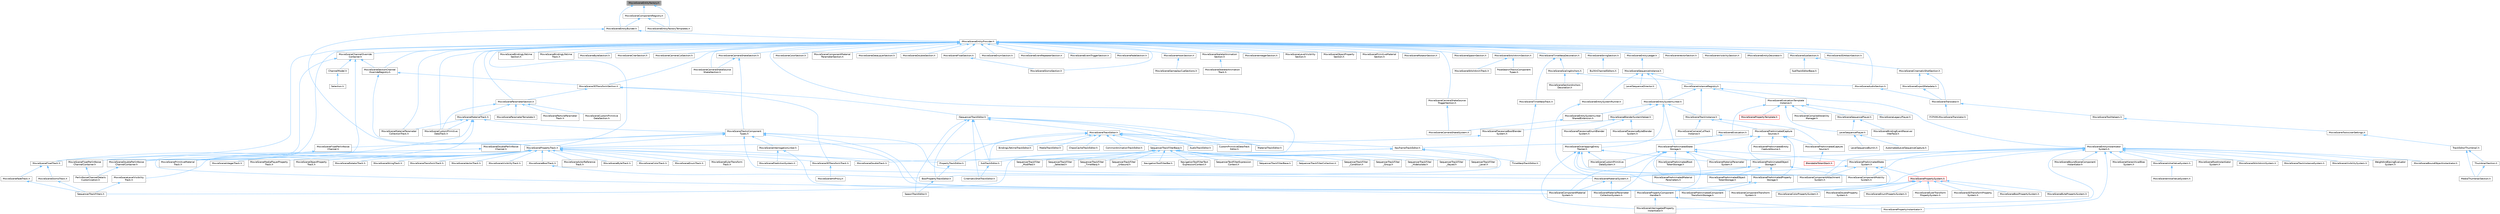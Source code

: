 digraph "MovieSceneEntityFactory.h"
{
 // INTERACTIVE_SVG=YES
 // LATEX_PDF_SIZE
  bgcolor="transparent";
  edge [fontname=Helvetica,fontsize=10,labelfontname=Helvetica,labelfontsize=10];
  node [fontname=Helvetica,fontsize=10,shape=box,height=0.2,width=0.4];
  Node1 [id="Node000001",label="MovieSceneEntityFactory.h",height=0.2,width=0.4,color="gray40", fillcolor="grey60", style="filled", fontcolor="black",tooltip=" "];
  Node1 -> Node2 [id="edge1_Node000001_Node000002",dir="back",color="steelblue1",style="solid",tooltip=" "];
  Node2 [id="Node000002",label="MovieSceneComponentRegistry.h",height=0.2,width=0.4,color="grey40", fillcolor="white", style="filled",URL="$d4/d55/MovieSceneComponentRegistry_8h.html",tooltip=" "];
  Node2 -> Node3 [id="edge2_Node000002_Node000003",dir="back",color="steelblue1",style="solid",tooltip=" "];
  Node3 [id="Node000003",label="MovieSceneEntityBuilder.h",height=0.2,width=0.4,color="grey40", fillcolor="white", style="filled",URL="$d4/df8/MovieSceneEntityBuilder_8h.html",tooltip=" "];
  Node3 -> Node4 [id="edge3_Node000003_Node000004",dir="back",color="steelblue1",style="solid",tooltip=" "];
  Node4 [id="Node000004",label="IMovieSceneEntityProvider.h",height=0.2,width=0.4,color="grey40", fillcolor="white", style="filled",URL="$dc/de1/IMovieSceneEntityProvider_8h.html",tooltip=" "];
  Node4 -> Node5 [id="edge4_Node000004_Node000005",dir="back",color="steelblue1",style="solid",tooltip=" "];
  Node5 [id="Node000005",label="IMovieSceneEntityDecorator.h",height=0.2,width=0.4,color="grey40", fillcolor="white", style="filled",URL="$da/d36/IMovieSceneEntityDecorator_8h.html",tooltip=" "];
  Node4 -> Node6 [id="edge5_Node000004_Node000006",dir="back",color="steelblue1",style="solid",tooltip=" "];
  Node6 [id="Node000006",label="MovieScene3DAttachSection.h",height=0.2,width=0.4,color="grey40", fillcolor="white", style="filled",URL="$d4/db3/MovieScene3DAttachSection_8h.html",tooltip=" "];
  Node4 -> Node7 [id="edge6_Node000004_Node000007",dir="back",color="steelblue1",style="solid",tooltip=" "];
  Node7 [id="Node000007",label="MovieScene3DTransformSection.h",height=0.2,width=0.4,color="grey40", fillcolor="white", style="filled",URL="$de/dab/MovieScene3DTransformSection_8h.html",tooltip=" "];
  Node7 -> Node8 [id="edge7_Node000007_Node000008",dir="back",color="steelblue1",style="solid",tooltip=" "];
  Node8 [id="Node000008",label="ISequencerTrackEditor.h",height=0.2,width=0.4,color="grey40", fillcolor="white", style="filled",URL="$df/dca/ISequencerTrackEditor_8h.html",tooltip=" "];
  Node8 -> Node9 [id="edge8_Node000008_Node000009",dir="back",color="steelblue1",style="solid",tooltip=" "];
  Node9 [id="Node000009",label="AudioTrackEditor.h",height=0.2,width=0.4,color="grey40", fillcolor="white", style="filled",URL="$dd/d96/AudioTrackEditor_8h.html",tooltip=" "];
  Node8 -> Node10 [id="edge9_Node000008_Node000010",dir="back",color="steelblue1",style="solid",tooltip=" "];
  Node10 [id="Node000010",label="BoolPropertyTrackEditor.h",height=0.2,width=0.4,color="grey40", fillcolor="white", style="filled",URL="$db/d07/BoolPropertyTrackEditor_8h.html",tooltip=" "];
  Node10 -> Node11 [id="edge10_Node000010_Node000011",dir="back",color="steelblue1",style="solid",tooltip=" "];
  Node11 [id="Node000011",label="SpawnTrackEditor.h",height=0.2,width=0.4,color="grey40", fillcolor="white", style="filled",URL="$d5/dac/SpawnTrackEditor_8h.html",tooltip=" "];
  Node8 -> Node12 [id="edge11_Node000008_Node000012",dir="back",color="steelblue1",style="solid",tooltip=" "];
  Node12 [id="Node000012",label="CinematicShotTrackEditor.h",height=0.2,width=0.4,color="grey40", fillcolor="white", style="filled",URL="$d3/d0c/CinematicShotTrackEditor_8h.html",tooltip=" "];
  Node8 -> Node13 [id="edge12_Node000008_Node000013",dir="back",color="steelblue1",style="solid",tooltip=" "];
  Node13 [id="Node000013",label="CustomPrimitiveDataTrack\lEditor.h",height=0.2,width=0.4,color="grey40", fillcolor="white", style="filled",URL="$dc/d8f/CustomPrimitiveDataTrackEditor_8h.html",tooltip=" "];
  Node8 -> Node14 [id="edge13_Node000008_Node000014",dir="back",color="steelblue1",style="solid",tooltip=" "];
  Node14 [id="Node000014",label="MaterialTrackEditor.h",height=0.2,width=0.4,color="grey40", fillcolor="white", style="filled",URL="$d1/d9f/MaterialTrackEditor_8h.html",tooltip=" "];
  Node8 -> Node15 [id="edge14_Node000008_Node000015",dir="back",color="steelblue1",style="solid",tooltip=" "];
  Node15 [id="Node000015",label="MovieSceneTrackEditor.h",height=0.2,width=0.4,color="grey40", fillcolor="white", style="filled",URL="$db/d6c/MovieSceneTrackEditor_8h.html",tooltip=" "];
  Node15 -> Node9 [id="edge15_Node000015_Node000009",dir="back",color="steelblue1",style="solid",tooltip=" "];
  Node15 -> Node16 [id="edge16_Node000015_Node000016",dir="back",color="steelblue1",style="solid",tooltip=" "];
  Node16 [id="Node000016",label="BindingLifetimeTrackEditor.h",height=0.2,width=0.4,color="grey40", fillcolor="white", style="filled",URL="$db/d3c/BindingLifetimeTrackEditor_8h.html",tooltip=" "];
  Node15 -> Node17 [id="edge17_Node000015_Node000017",dir="back",color="steelblue1",style="solid",tooltip=" "];
  Node17 [id="Node000017",label="ChaosCacheTrackEditor.h",height=0.2,width=0.4,color="grey40", fillcolor="white", style="filled",URL="$db/d36/ChaosCacheTrackEditor_8h.html",tooltip=" "];
  Node15 -> Node18 [id="edge18_Node000015_Node000018",dir="back",color="steelblue1",style="solid",tooltip=" "];
  Node18 [id="Node000018",label="CommonAnimationTrackEditor.h",height=0.2,width=0.4,color="grey40", fillcolor="white", style="filled",URL="$d9/d6e/CommonAnimationTrackEditor_8h.html",tooltip=" "];
  Node15 -> Node13 [id="edge19_Node000015_Node000013",dir="back",color="steelblue1",style="solid",tooltip=" "];
  Node15 -> Node19 [id="edge20_Node000015_Node000019",dir="back",color="steelblue1",style="solid",tooltip=" "];
  Node19 [id="Node000019",label="KeyframeTrackEditor.h",height=0.2,width=0.4,color="grey40", fillcolor="white", style="filled",URL="$dd/d47/KeyframeTrackEditor_8h.html",tooltip=" "];
  Node19 -> Node10 [id="edge21_Node000019_Node000010",dir="back",color="steelblue1",style="solid",tooltip=" "];
  Node19 -> Node20 [id="edge22_Node000019_Node000020",dir="back",color="steelblue1",style="solid",tooltip=" "];
  Node20 [id="Node000020",label="PropertyTrackEditor.h",height=0.2,width=0.4,color="grey40", fillcolor="white", style="filled",URL="$da/d9a/PropertyTrackEditor_8h.html",tooltip=" "];
  Node20 -> Node10 [id="edge23_Node000020_Node000010",dir="back",color="steelblue1",style="solid",tooltip=" "];
  Node19 -> Node21 [id="edge24_Node000019_Node000021",dir="back",color="steelblue1",style="solid",tooltip=" "];
  Node21 [id="Node000021",label="SubTrackEditor.h",height=0.2,width=0.4,color="grey40", fillcolor="white", style="filled",URL="$d8/d5b/SubTrackEditor_8h.html",tooltip=" "];
  Node21 -> Node12 [id="edge25_Node000021_Node000012",dir="back",color="steelblue1",style="solid",tooltip=" "];
  Node19 -> Node22 [id="edge26_Node000019_Node000022",dir="back",color="steelblue1",style="solid",tooltip=" "];
  Node22 [id="Node000022",label="TimeWarpTrackEditor.h",height=0.2,width=0.4,color="grey40", fillcolor="white", style="filled",URL="$dc/d2e/TimeWarpTrackEditor_8h.html",tooltip=" "];
  Node15 -> Node14 [id="edge27_Node000015_Node000014",dir="back",color="steelblue1",style="solid",tooltip=" "];
  Node15 -> Node23 [id="edge28_Node000015_Node000023",dir="back",color="steelblue1",style="solid",tooltip=" "];
  Node23 [id="Node000023",label="MediaTrackEditor.h",height=0.2,width=0.4,color="grey40", fillcolor="white", style="filled",URL="$d0/d41/MediaTrackEditor_8h.html",tooltip=" "];
  Node15 -> Node20 [id="edge29_Node000015_Node000020",dir="back",color="steelblue1",style="solid",tooltip=" "];
  Node15 -> Node24 [id="edge30_Node000015_Node000024",dir="back",color="steelblue1",style="solid",tooltip=" "];
  Node24 [id="Node000024",label="SequencerTrackFilterBase.h",height=0.2,width=0.4,color="grey40", fillcolor="white", style="filled",URL="$d8/def/Filters_2SequencerTrackFilterBase_8h.html",tooltip=" "];
  Node24 -> Node25 [id="edge31_Node000024_Node000025",dir="back",color="steelblue1",style="solid",tooltip=" "];
  Node25 [id="Node000025",label="NavigationToolFilterBar.h",height=0.2,width=0.4,color="grey40", fillcolor="white", style="filled",URL="$df/d14/NavigationToolFilterBar_8h.html",tooltip=" "];
  Node24 -> Node26 [id="edge32_Node000024_Node000026",dir="back",color="steelblue1",style="solid",tooltip=" "];
  Node26 [id="Node000026",label="NavigationToolFilterText\lExpressionContext.h",height=0.2,width=0.4,color="grey40", fillcolor="white", style="filled",URL="$d8/dd2/NavigationToolFilterTextExpressionContext_8h.html",tooltip=" "];
  Node24 -> Node27 [id="edge33_Node000024_Node000027",dir="back",color="steelblue1",style="solid",tooltip=" "];
  Node27 [id="Node000027",label="SequencerTextFilterExpression\lContext.h",height=0.2,width=0.4,color="grey40", fillcolor="white", style="filled",URL="$d0/d9f/SequencerTextFilterExpressionContext_8h.html",tooltip=" "];
  Node24 -> Node28 [id="edge34_Node000024_Node000028",dir="back",color="steelblue1",style="solid",tooltip=" "];
  Node28 [id="Node000028",label="SequencerTrackFilterBase.h",height=0.2,width=0.4,color="grey40", fillcolor="white", style="filled",URL="$d8/d4d/SequencerTrackFilterBase_8h.html",tooltip=" "];
  Node24 -> Node29 [id="edge35_Node000024_Node000029",dir="back",color="steelblue1",style="solid",tooltip=" "];
  Node29 [id="Node000029",label="SequencerTrackFilterCollection.h",height=0.2,width=0.4,color="grey40", fillcolor="white", style="filled",URL="$d8/de2/SequencerTrackFilterCollection_8h.html",tooltip=" "];
  Node24 -> Node30 [id="edge36_Node000024_Node000030",dir="back",color="steelblue1",style="solid",tooltip=" "];
  Node30 [id="Node000030",label="SequencerTrackFilter\l_Condition.h",height=0.2,width=0.4,color="grey40", fillcolor="white", style="filled",URL="$df/d17/SequencerTrackFilter__Condition_8h.html",tooltip=" "];
  Node24 -> Node31 [id="edge37_Node000024_Node000031",dir="back",color="steelblue1",style="solid",tooltip=" "];
  Node31 [id="Node000031",label="SequencerTrackFilter\l_Group.h",height=0.2,width=0.4,color="grey40", fillcolor="white", style="filled",URL="$da/dea/SequencerTrackFilter__Group_8h.html",tooltip=" "];
  Node24 -> Node32 [id="edge38_Node000024_Node000032",dir="back",color="steelblue1",style="solid",tooltip=" "];
  Node32 [id="Node000032",label="SequencerTrackFilter\l_HideIsolate.h",height=0.2,width=0.4,color="grey40", fillcolor="white", style="filled",URL="$d3/d55/SequencerTrackFilter__HideIsolate_8h.html",tooltip=" "];
  Node24 -> Node33 [id="edge39_Node000024_Node000033",dir="back",color="steelblue1",style="solid",tooltip=" "];
  Node33 [id="Node000033",label="SequencerTrackFilter\l_Keyed.h",height=0.2,width=0.4,color="grey40", fillcolor="white", style="filled",URL="$d4/d2d/SequencerTrackFilter__Keyed_8h.html",tooltip=" "];
  Node24 -> Node34 [id="edge40_Node000024_Node000034",dir="back",color="steelblue1",style="solid",tooltip=" "];
  Node34 [id="Node000034",label="SequencerTrackFilter\l_Level.h",height=0.2,width=0.4,color="grey40", fillcolor="white", style="filled",URL="$d2/d6c/SequencerTrackFilter__Level_8h.html",tooltip=" "];
  Node24 -> Node35 [id="edge41_Node000024_Node000035",dir="back",color="steelblue1",style="solid",tooltip=" "];
  Node35 [id="Node000035",label="SequencerTrackFilter\l_Modified.h",height=0.2,width=0.4,color="grey40", fillcolor="white", style="filled",URL="$d0/dd9/SequencerTrackFilter__Modified_8h.html",tooltip=" "];
  Node24 -> Node36 [id="edge42_Node000024_Node000036",dir="back",color="steelblue1",style="solid",tooltip=" "];
  Node36 [id="Node000036",label="SequencerTrackFilter\l_Selected.h",height=0.2,width=0.4,color="grey40", fillcolor="white", style="filled",URL="$dc/d54/SequencerTrackFilter__Selected_8h.html",tooltip=" "];
  Node24 -> Node37 [id="edge43_Node000024_Node000037",dir="back",color="steelblue1",style="solid",tooltip=" "];
  Node37 [id="Node000037",label="SequencerTrackFilter\l_TimeWarp.h",height=0.2,width=0.4,color="grey40", fillcolor="white", style="filled",URL="$d6/dd0/SequencerTrackFilter__TimeWarp_8h.html",tooltip=" "];
  Node24 -> Node38 [id="edge44_Node000024_Node000038",dir="back",color="steelblue1",style="solid",tooltip=" "];
  Node38 [id="Node000038",label="SequencerTrackFilter\l_Unbound.h",height=0.2,width=0.4,color="grey40", fillcolor="white", style="filled",URL="$d0/dd1/SequencerTrackFilter__Unbound_8h.html",tooltip=" "];
  Node24 -> Node39 [id="edge45_Node000024_Node000039",dir="back",color="steelblue1",style="solid",tooltip=" "];
  Node39 [id="Node000039",label="SequencerTrackFilters.h",height=0.2,width=0.4,color="grey40", fillcolor="white", style="filled",URL="$df/d72/SequencerTrackFilters_8h.html",tooltip=" "];
  Node15 -> Node21 [id="edge46_Node000015_Node000021",dir="back",color="steelblue1",style="solid",tooltip=" "];
  Node8 -> Node11 [id="edge47_Node000008_Node000011",dir="back",color="steelblue1",style="solid",tooltip=" "];
  Node8 -> Node21 [id="edge48_Node000008_Node000021",dir="back",color="steelblue1",style="solid",tooltip=" "];
  Node7 -> Node40 [id="edge49_Node000007_Node000040",dir="back",color="steelblue1",style="solid",tooltip=" "];
  Node40 [id="Node000040",label="MovieScene3DTransformTrack.h",height=0.2,width=0.4,color="grey40", fillcolor="white", style="filled",URL="$d9/d06/MovieScene3DTransformTrack_8h.html",tooltip=" "];
  Node40 -> Node41 [id="edge50_Node000040_Node000041",dir="back",color="steelblue1",style="solid",tooltip=" "];
  Node41 [id="Node000041",label="MovieSceneHitProxy.h",height=0.2,width=0.4,color="grey40", fillcolor="white", style="filled",URL="$d0/d01/MovieSceneHitProxy_8h.html",tooltip=" "];
  Node7 -> Node42 [id="edge51_Node000007_Node000042",dir="back",color="steelblue1",style="solid",tooltip=" "];
  Node42 [id="Node000042",label="MovieSceneParameterSection.h",height=0.2,width=0.4,color="grey40", fillcolor="white", style="filled",URL="$de/d65/MovieSceneParameterSection_8h.html",tooltip=" "];
  Node42 -> Node43 [id="edge52_Node000042_Node000043",dir="back",color="steelblue1",style="solid",tooltip=" "];
  Node43 [id="Node000043",label="MovieSceneCustomPrimitive\lDataSection.h",height=0.2,width=0.4,color="grey40", fillcolor="white", style="filled",URL="$d2/d78/MovieSceneCustomPrimitiveDataSection_8h.html",tooltip=" "];
  Node42 -> Node44 [id="edge53_Node000042_Node000044",dir="back",color="steelblue1",style="solid",tooltip=" "];
  Node44 [id="Node000044",label="MovieSceneCustomPrimitive\lDataTrack.h",height=0.2,width=0.4,color="grey40", fillcolor="white", style="filled",URL="$db/d39/MovieSceneCustomPrimitiveDataTrack_8h.html",tooltip=" "];
  Node42 -> Node45 [id="edge54_Node000042_Node000045",dir="back",color="steelblue1",style="solid",tooltip=" "];
  Node45 [id="Node000045",label="MovieSceneMaterialTrack.h",height=0.2,width=0.4,color="grey40", fillcolor="white", style="filled",URL="$d8/d92/MovieSceneMaterialTrack_8h.html",tooltip=" "];
  Node45 -> Node46 [id="edge55_Node000045_Node000046",dir="back",color="steelblue1",style="solid",tooltip=" "];
  Node46 [id="Node000046",label="MovieSceneComponentMaterial\lSystem.h",height=0.2,width=0.4,color="grey40", fillcolor="white", style="filled",URL="$d7/d7c/MovieSceneComponentMaterialSystem_8h.html",tooltip=" "];
  Node45 -> Node44 [id="edge56_Node000045_Node000044",dir="back",color="steelblue1",style="solid",tooltip=" "];
  Node45 -> Node47 [id="edge57_Node000045_Node000047",dir="back",color="steelblue1",style="solid",tooltip=" "];
  Node47 [id="Node000047",label="MovieSceneMaterialParameter\lCollectionTrack.h",height=0.2,width=0.4,color="grey40", fillcolor="white", style="filled",URL="$d7/dc8/MovieSceneMaterialParameterCollectionTrack_8h.html",tooltip=" "];
  Node45 -> Node48 [id="edge58_Node000045_Node000048",dir="back",color="steelblue1",style="solid",tooltip=" "];
  Node48 [id="Node000048",label="MovieScenePrimitiveMaterial\lTrack.h",height=0.2,width=0.4,color="grey40", fillcolor="white", style="filled",URL="$dc/dc4/MovieScenePrimitiveMaterialTrack_8h.html",tooltip=" "];
  Node45 -> Node49 [id="edge59_Node000045_Node000049",dir="back",color="steelblue1",style="solid",tooltip=" "];
  Node49 [id="Node000049",label="MovieSceneTracksComponent\lTypes.h",height=0.2,width=0.4,color="grey40", fillcolor="white", style="filled",URL="$d5/d6a/MovieSceneTracksComponentTypes_8h.html",tooltip=" "];
  Node49 -> Node50 [id="edge60_Node000049_Node000050",dir="back",color="steelblue1",style="solid",tooltip=" "];
  Node50 [id="Node000050",label="MovieSceneComponentAttachment\lSystem.h",height=0.2,width=0.4,color="grey40", fillcolor="white", style="filled",URL="$d9/db3/MovieSceneComponentAttachmentSystem_8h.html",tooltip=" "];
  Node49 -> Node51 [id="edge61_Node000049_Node000051",dir="back",color="steelblue1",style="solid",tooltip=" "];
  Node51 [id="Node000051",label="MovieSceneComponentTransform\lSystem.h",height=0.2,width=0.4,color="grey40", fillcolor="white", style="filled",URL="$d1/d3e/MovieSceneComponentTransformSystem_8h.html",tooltip=" "];
  Node49 -> Node52 [id="edge62_Node000049_Node000052",dir="back",color="steelblue1",style="solid",tooltip=" "];
  Node52 [id="Node000052",label="MovieSceneDoublePerlinNoise\lChannel.h",height=0.2,width=0.4,color="grey40", fillcolor="white", style="filled",URL="$d9/d50/MovieSceneDoublePerlinNoiseChannel_8h.html",tooltip=" "];
  Node52 -> Node53 [id="edge63_Node000052_Node000053",dir="back",color="steelblue1",style="solid",tooltip=" "];
  Node53 [id="Node000053",label="MovieSceneDoublePerlinNoise\lChannelContainer.h",height=0.2,width=0.4,color="grey40", fillcolor="white", style="filled",URL="$de/dae/MovieSceneDoublePerlinNoiseChannelContainer_8h.html",tooltip=" "];
  Node53 -> Node54 [id="edge64_Node000053_Node000054",dir="back",color="steelblue1",style="solid",tooltip=" "];
  Node54 [id="Node000054",label="PerlinNoiseChannelDetails\lCustomization.h",height=0.2,width=0.4,color="grey40", fillcolor="white", style="filled",URL="$d6/df3/PerlinNoiseChannelDetailsCustomization_8h.html",tooltip=" "];
  Node49 -> Node55 [id="edge65_Node000049_Node000055",dir="back",color="steelblue1",style="solid",tooltip=" "];
  Node55 [id="Node000055",label="MovieSceneFloatPerlinNoise\lChannel.h",height=0.2,width=0.4,color="grey40", fillcolor="white", style="filled",URL="$d2/d9d/MovieSceneFloatPerlinNoiseChannel_8h.html",tooltip=" "];
  Node55 -> Node56 [id="edge66_Node000055_Node000056",dir="back",color="steelblue1",style="solid",tooltip=" "];
  Node56 [id="Node000056",label="MovieSceneFloatPerlinNoise\lChannelContainer.h",height=0.2,width=0.4,color="grey40", fillcolor="white", style="filled",URL="$d6/dcb/MovieSceneFloatPerlinNoiseChannelContainer_8h.html",tooltip=" "];
  Node56 -> Node54 [id="edge67_Node000056_Node000054",dir="back",color="steelblue1",style="solid",tooltip=" "];
  Node49 -> Node57 [id="edge68_Node000049_Node000057",dir="back",color="steelblue1",style="solid",tooltip=" "];
  Node57 [id="Node000057",label="MovieSceneInterrogationLinker.h",height=0.2,width=0.4,color="grey40", fillcolor="white", style="filled",URL="$d9/d6a/MovieSceneInterrogationLinker_8h.html",tooltip=" "];
  Node57 -> Node58 [id="edge69_Node000057_Node000058",dir="back",color="steelblue1",style="solid",tooltip=" "];
  Node58 [id="Node000058",label="MovieScenePredictionSystem.h",height=0.2,width=0.4,color="grey40", fillcolor="white", style="filled",URL="$dc/d7f/MovieScenePredictionSystem_8h.html",tooltip=" "];
  Node57 -> Node59 [id="edge70_Node000057_Node000059",dir="back",color="steelblue1",style="solid",tooltip=" "];
  Node59 [id="Node000059",label="MovieScenePropertyComponent\lHandler.h",height=0.2,width=0.4,color="grey40", fillcolor="white", style="filled",URL="$d1/d1c/MovieScenePropertyComponentHandler_8h.html",tooltip=" "];
  Node59 -> Node60 [id="edge71_Node000059_Node000060",dir="back",color="steelblue1",style="solid",tooltip=" "];
  Node60 [id="Node000060",label="MovieSceneInterrogatedProperty\lInstantiator.h",height=0.2,width=0.4,color="grey40", fillcolor="white", style="filled",URL="$df/d43/MovieSceneInterrogatedPropertyInstantiator_8h.html",tooltip=" "];
  Node59 -> Node61 [id="edge72_Node000059_Node000061",dir="back",color="steelblue1",style="solid",tooltip=" "];
  Node61 [id="Node000061",label="MovieScenePropertyInstantiator.h",height=0.2,width=0.4,color="grey40", fillcolor="white", style="filled",URL="$d2/ddc/MovieScenePropertyInstantiator_8h.html",tooltip=" "];
  Node49 -> Node62 [id="edge73_Node000049_Node000062",dir="back",color="steelblue1",style="solid",tooltip=" "];
  Node62 [id="Node000062",label="MovieSceneMaterialSystem.h",height=0.2,width=0.4,color="grey40", fillcolor="white", style="filled",URL="$d2/d2f/MovieSceneMaterialSystem_8h.html",tooltip=" "];
  Node62 -> Node46 [id="edge74_Node000062_Node000046",dir="back",color="steelblue1",style="solid",tooltip=" "];
  Node62 -> Node63 [id="edge75_Node000062_Node000063",dir="back",color="steelblue1",style="solid",tooltip=" "];
  Node63 [id="Node000063",label="MovieSceneMaterialParameter\lCollectionSystem.h",height=0.2,width=0.4,color="grey40", fillcolor="white", style="filled",URL="$d4/d18/MovieSceneMaterialParameterCollectionSystem_8h.html",tooltip=" "];
  Node49 -> Node64 [id="edge76_Node000049_Node000064",dir="back",color="steelblue1",style="solid",tooltip=" "];
  Node64 [id="Node000064",label="MovieScenePreAnimatedComponent\lTransformStorage.h",height=0.2,width=0.4,color="grey40", fillcolor="white", style="filled",URL="$d9/d84/MovieScenePreAnimatedComponentTransformStorage_8h.html",tooltip=" "];
  Node49 -> Node65 [id="edge77_Node000049_Node000065",dir="back",color="steelblue1",style="solid",tooltip=" "];
  Node65 [id="Node000065",label="MovieScenePropertyTrack.h",height=0.2,width=0.4,color="grey40", fillcolor="white", style="filled",URL="$da/d0c/MovieScenePropertyTrack_8h.html",tooltip=" "];
  Node65 -> Node40 [id="edge78_Node000065_Node000040",dir="back",color="steelblue1",style="solid",tooltip=" "];
  Node65 -> Node66 [id="edge79_Node000065_Node000066",dir="back",color="steelblue1",style="solid",tooltip=" "];
  Node66 [id="Node000066",label="MovieSceneActorReference\lTrack.h",height=0.2,width=0.4,color="grey40", fillcolor="white", style="filled",URL="$d9/d9b/MovieSceneActorReferenceTrack_8h.html",tooltip=" "];
  Node65 -> Node67 [id="edge80_Node000065_Node000067",dir="back",color="steelblue1",style="solid",tooltip=" "];
  Node67 [id="Node000067",label="MovieSceneBoolTrack.h",height=0.2,width=0.4,color="grey40", fillcolor="white", style="filled",URL="$d7/ddf/MovieSceneBoolTrack_8h.html",tooltip=" "];
  Node67 -> Node10 [id="edge81_Node000067_Node000010",dir="back",color="steelblue1",style="solid",tooltip=" "];
  Node65 -> Node68 [id="edge82_Node000065_Node000068",dir="back",color="steelblue1",style="solid",tooltip=" "];
  Node68 [id="Node000068",label="MovieSceneByteTrack.h",height=0.2,width=0.4,color="grey40", fillcolor="white", style="filled",URL="$dc/d79/MovieSceneByteTrack_8h.html",tooltip=" "];
  Node65 -> Node69 [id="edge83_Node000065_Node000069",dir="back",color="steelblue1",style="solid",tooltip=" "];
  Node69 [id="Node000069",label="MovieSceneColorTrack.h",height=0.2,width=0.4,color="grey40", fillcolor="white", style="filled",URL="$d8/df9/MovieSceneColorTrack_8h.html",tooltip=" "];
  Node65 -> Node70 [id="edge84_Node000065_Node000070",dir="back",color="steelblue1",style="solid",tooltip=" "];
  Node70 [id="Node000070",label="MovieSceneDoubleTrack.h",height=0.2,width=0.4,color="grey40", fillcolor="white", style="filled",URL="$de/d31/MovieSceneDoubleTrack_8h.html",tooltip=" "];
  Node65 -> Node71 [id="edge85_Node000065_Node000071",dir="back",color="steelblue1",style="solid",tooltip=" "];
  Node71 [id="Node000071",label="MovieSceneEnumTrack.h",height=0.2,width=0.4,color="grey40", fillcolor="white", style="filled",URL="$d6/d95/MovieSceneEnumTrack_8h.html",tooltip=" "];
  Node65 -> Node72 [id="edge86_Node000065_Node000072",dir="back",color="steelblue1",style="solid",tooltip=" "];
  Node72 [id="Node000072",label="MovieSceneEulerTransform\lTrack.h",height=0.2,width=0.4,color="grey40", fillcolor="white", style="filled",URL="$d7/d3a/MovieSceneEulerTransformTrack_8h.html",tooltip=" "];
  Node65 -> Node73 [id="edge87_Node000065_Node000073",dir="back",color="steelblue1",style="solid",tooltip=" "];
  Node73 [id="Node000073",label="MovieSceneFloatTrack.h",height=0.2,width=0.4,color="grey40", fillcolor="white", style="filled",URL="$dc/d88/MovieSceneFloatTrack_8h.html",tooltip=" "];
  Node73 -> Node74 [id="edge88_Node000073_Node000074",dir="back",color="steelblue1",style="solid",tooltip=" "];
  Node74 [id="Node000074",label="MovieSceneFadeTrack.h",height=0.2,width=0.4,color="grey40", fillcolor="white", style="filled",URL="$d3/dd6/MovieSceneFadeTrack_8h.html",tooltip=" "];
  Node74 -> Node39 [id="edge89_Node000074_Node000039",dir="back",color="steelblue1",style="solid",tooltip=" "];
  Node73 -> Node75 [id="edge90_Node000073_Node000075",dir="back",color="steelblue1",style="solid",tooltip=" "];
  Node75 [id="Node000075",label="MovieSceneSlomoTrack.h",height=0.2,width=0.4,color="grey40", fillcolor="white", style="filled",URL="$d3/d88/MovieSceneSlomoTrack_8h.html",tooltip=" "];
  Node75 -> Node39 [id="edge91_Node000075_Node000039",dir="back",color="steelblue1",style="solid",tooltip=" "];
  Node65 -> Node76 [id="edge92_Node000065_Node000076",dir="back",color="steelblue1",style="solid",tooltip=" "];
  Node76 [id="Node000076",label="MovieSceneIntegerTrack.h",height=0.2,width=0.4,color="grey40", fillcolor="white", style="filled",URL="$d9/d1a/MovieSceneIntegerTrack_8h.html",tooltip=" "];
  Node65 -> Node77 [id="edge93_Node000065_Node000077",dir="back",color="steelblue1",style="solid",tooltip=" "];
  Node77 [id="Node000077",label="MovieSceneLevelVisibility\lTrack.h",height=0.2,width=0.4,color="grey40", fillcolor="white", style="filled",URL="$d8/dae/MovieSceneLevelVisibilityTrack_8h.html",tooltip=" "];
  Node77 -> Node39 [id="edge94_Node000077_Node000039",dir="back",color="steelblue1",style="solid",tooltip=" "];
  Node65 -> Node78 [id="edge95_Node000065_Node000078",dir="back",color="steelblue1",style="solid",tooltip=" "];
  Node78 [id="Node000078",label="MovieSceneMediaPlayerProperty\lTrack.h",height=0.2,width=0.4,color="grey40", fillcolor="white", style="filled",URL="$d4/da1/MovieSceneMediaPlayerPropertyTrack_8h.html",tooltip=" "];
  Node65 -> Node79 [id="edge96_Node000065_Node000079",dir="back",color="steelblue1",style="solid",tooltip=" "];
  Node79 [id="Node000079",label="MovieSceneObjectProperty\lTrack.h",height=0.2,width=0.4,color="grey40", fillcolor="white", style="filled",URL="$dc/da9/MovieSceneObjectPropertyTrack_8h.html",tooltip=" "];
  Node65 -> Node48 [id="edge97_Node000065_Node000048",dir="back",color="steelblue1",style="solid",tooltip=" "];
  Node65 -> Node80 [id="edge98_Node000065_Node000080",dir="back",color="steelblue1",style="solid",tooltip=" "];
  Node80 [id="Node000080",label="MovieSceneRotatorTrack.h",height=0.2,width=0.4,color="grey40", fillcolor="white", style="filled",URL="$d3/d8f/MovieSceneRotatorTrack_8h.html",tooltip=" "];
  Node65 -> Node81 [id="edge99_Node000065_Node000081",dir="back",color="steelblue1",style="solid",tooltip=" "];
  Node81 [id="Node000081",label="MovieSceneStringTrack.h",height=0.2,width=0.4,color="grey40", fillcolor="white", style="filled",URL="$dd/d54/MovieSceneStringTrack_8h.html",tooltip=" "];
  Node65 -> Node82 [id="edge100_Node000065_Node000082",dir="back",color="steelblue1",style="solid",tooltip=" "];
  Node82 [id="Node000082",label="MovieSceneTransformTrack.h",height=0.2,width=0.4,color="grey40", fillcolor="white", style="filled",URL="$df/d57/MovieSceneTransformTrack_8h.html",tooltip=" "];
  Node65 -> Node83 [id="edge101_Node000065_Node000083",dir="back",color="steelblue1",style="solid",tooltip=" "];
  Node83 [id="Node000083",label="MovieSceneVectorTrack.h",height=0.2,width=0.4,color="grey40", fillcolor="white", style="filled",URL="$d8/d5e/MovieSceneVectorTrack_8h.html",tooltip=" "];
  Node65 -> Node84 [id="edge102_Node000065_Node000084",dir="back",color="steelblue1",style="solid",tooltip=" "];
  Node84 [id="Node000084",label="MovieSceneVisibilityTrack.h",height=0.2,width=0.4,color="grey40", fillcolor="white", style="filled",URL="$dd/d5e/MovieSceneVisibilityTrack_8h.html",tooltip=" "];
  Node65 -> Node20 [id="edge103_Node000065_Node000020",dir="back",color="steelblue1",style="solid",tooltip=" "];
  Node42 -> Node85 [id="edge104_Node000042_Node000085",dir="back",color="steelblue1",style="solid",tooltip=" "];
  Node85 [id="Node000085",label="MovieSceneParameterTemplate.h",height=0.2,width=0.4,color="grey40", fillcolor="white", style="filled",URL="$d9/df3/MovieSceneParameterTemplate_8h.html",tooltip=" "];
  Node42 -> Node86 [id="edge105_Node000042_Node000086",dir="back",color="steelblue1",style="solid",tooltip=" "];
  Node86 [id="Node000086",label="MovieSceneParticleParameter\lTrack.h",height=0.2,width=0.4,color="grey40", fillcolor="white", style="filled",URL="$d2/d09/MovieSceneParticleParameterTrack_8h.html",tooltip=" "];
  Node4 -> Node87 [id="edge106_Node000004_Node000087",dir="back",color="steelblue1",style="solid",tooltip=" "];
  Node87 [id="Node000087",label="MovieSceneAudioSection.h",height=0.2,width=0.4,color="grey40", fillcolor="white", style="filled",URL="$da/d5f/MovieSceneAudioSection_8h.html",tooltip=" "];
  Node87 -> Node88 [id="edge107_Node000087_Node000088",dir="back",color="steelblue1",style="solid",tooltip=" "];
  Node88 [id="Node000088",label="MovieSceneTranslator.h",height=0.2,width=0.4,color="grey40", fillcolor="white", style="filled",URL="$d2/d49/MovieSceneTranslator_8h.html",tooltip=" "];
  Node88 -> Node89 [id="edge108_Node000088_Node000089",dir="back",color="steelblue1",style="solid",tooltip=" "];
  Node89 [id="Node000089",label="FCPXMLMovieSceneTranslator.h",height=0.2,width=0.4,color="grey40", fillcolor="white", style="filled",URL="$d2/d93/FCPXMLMovieSceneTranslator_8h.html",tooltip=" "];
  Node88 -> Node90 [id="edge109_Node000088_Node000090",dir="back",color="steelblue1",style="solid",tooltip=" "];
  Node90 [id="Node000090",label="MovieSceneToolHelpers.h",height=0.2,width=0.4,color="grey40", fillcolor="white", style="filled",URL="$d4/d0e/MovieSceneToolHelpers_8h.html",tooltip=" "];
  Node90 -> Node91 [id="edge110_Node000090_Node000091",dir="back",color="steelblue1",style="solid",tooltip=" "];
  Node91 [id="Node000091",label="MovieSceneToolsUserSettings.h",height=0.2,width=0.4,color="grey40", fillcolor="white", style="filled",URL="$d5/dab/MovieSceneToolsUserSettings_8h.html",tooltip=" "];
  Node91 -> Node92 [id="edge111_Node000091_Node000092",dir="back",color="steelblue1",style="solid",tooltip=" "];
  Node92 [id="Node000092",label="TrackEditorThumbnail.h",height=0.2,width=0.4,color="grey40", fillcolor="white", style="filled",URL="$d6/d44/TrackEditorThumbnail_8h.html",tooltip=" "];
  Node92 -> Node93 [id="edge112_Node000092_Node000093",dir="back",color="steelblue1",style="solid",tooltip=" "];
  Node93 [id="Node000093",label="MediaThumbnailSection.h",height=0.2,width=0.4,color="grey40", fillcolor="white", style="filled",URL="$d8/dfe/MediaThumbnailSection_8h.html",tooltip=" "];
  Node92 -> Node94 [id="edge113_Node000092_Node000094",dir="back",color="steelblue1",style="solid",tooltip=" "];
  Node94 [id="Node000094",label="ThumbnailSection.h",height=0.2,width=0.4,color="grey40", fillcolor="white", style="filled",URL="$de/daf/ThumbnailSection_8h.html",tooltip=" "];
  Node94 -> Node93 [id="edge114_Node000094_Node000093",dir="back",color="steelblue1",style="solid",tooltip=" "];
  Node4 -> Node95 [id="edge115_Node000004_Node000095",dir="back",color="steelblue1",style="solid",tooltip=" "];
  Node95 [id="Node000095",label="MovieSceneBindingLifetime\lSection.h",height=0.2,width=0.4,color="grey40", fillcolor="white", style="filled",URL="$da/d3d/MovieSceneBindingLifetimeSection_8h.html",tooltip=" "];
  Node4 -> Node96 [id="edge116_Node000004_Node000096",dir="back",color="steelblue1",style="solid",tooltip=" "];
  Node96 [id="Node000096",label="MovieSceneBindingLifetime\lTrack.h",height=0.2,width=0.4,color="grey40", fillcolor="white", style="filled",URL="$d8/d77/MovieSceneBindingLifetimeTrack_8h.html",tooltip=" "];
  Node4 -> Node97 [id="edge117_Node000004_Node000097",dir="back",color="steelblue1",style="solid",tooltip=" "];
  Node97 [id="Node000097",label="MovieSceneByteSection.h",height=0.2,width=0.4,color="grey40", fillcolor="white", style="filled",URL="$da/dd4/MovieSceneByteSection_8h.html",tooltip=" "];
  Node4 -> Node98 [id="edge118_Node000004_Node000098",dir="back",color="steelblue1",style="solid",tooltip=" "];
  Node98 [id="Node000098",label="MovieSceneCVarSection.h",height=0.2,width=0.4,color="grey40", fillcolor="white", style="filled",URL="$da/de6/MovieSceneCVarSection_8h.html",tooltip=" "];
  Node4 -> Node99 [id="edge119_Node000004_Node000099",dir="back",color="steelblue1",style="solid",tooltip=" "];
  Node99 [id="Node000099",label="MovieSceneCameraCutSection.h",height=0.2,width=0.4,color="grey40", fillcolor="white", style="filled",URL="$d8/d5f/MovieSceneCameraCutSection_8h.html",tooltip=" "];
  Node4 -> Node100 [id="edge120_Node000004_Node000100",dir="back",color="steelblue1",style="solid",tooltip=" "];
  Node100 [id="Node000100",label="MovieSceneCameraShakeSection.h",height=0.2,width=0.4,color="grey40", fillcolor="white", style="filled",URL="$df/d10/MovieSceneCameraShakeSection_8h.html",tooltip=" "];
  Node100 -> Node101 [id="edge121_Node000100_Node000101",dir="back",color="steelblue1",style="solid",tooltip=" "];
  Node101 [id="Node000101",label="MovieSceneCameraShakeSource\lShakeSection.h",height=0.2,width=0.4,color="grey40", fillcolor="white", style="filled",URL="$d1/d24/MovieSceneCameraShakeSourceShakeSection_8h.html",tooltip=" "];
  Node100 -> Node49 [id="edge122_Node000100_Node000049",dir="back",color="steelblue1",style="solid",tooltip=" "];
  Node4 -> Node101 [id="edge123_Node000004_Node000101",dir="back",color="steelblue1",style="solid",tooltip=" "];
  Node4 -> Node102 [id="edge124_Node000004_Node000102",dir="back",color="steelblue1",style="solid",tooltip=" "];
  Node102 [id="Node000102",label="MovieSceneCameraShakeSource\lTriggerSection.h",height=0.2,width=0.4,color="grey40", fillcolor="white", style="filled",URL="$d3/d5f/MovieSceneCameraShakeSourceTriggerSection_8h.html",tooltip=" "];
  Node102 -> Node103 [id="edge125_Node000102_Node000103",dir="back",color="steelblue1",style="solid",tooltip=" "];
  Node103 [id="Node000103",label="MovieSceneCameraShakeSystem.h",height=0.2,width=0.4,color="grey40", fillcolor="white", style="filled",URL="$d2/dcc/MovieSceneCameraShakeSystem_8h.html",tooltip=" "];
  Node4 -> Node104 [id="edge126_Node000004_Node000104",dir="back",color="steelblue1",style="solid",tooltip=" "];
  Node104 [id="Node000104",label="MovieSceneChannelOverride\lContainer.h",height=0.2,width=0.4,color="grey40", fillcolor="white", style="filled",URL="$d1/dd2/MovieSceneChannelOverrideContainer_8h.html",tooltip=" "];
  Node104 -> Node105 [id="edge127_Node000104_Node000105",dir="back",color="steelblue1",style="solid",tooltip=" "];
  Node105 [id="Node000105",label="ChannelModel.h",height=0.2,width=0.4,color="grey40", fillcolor="white", style="filled",URL="$de/d30/ChannelModel_8h.html",tooltip=" "];
  Node105 -> Node106 [id="edge128_Node000105_Node000106",dir="back",color="steelblue1",style="solid",tooltip=" "];
  Node106 [id="Node000106",label="Selection.h",height=0.2,width=0.4,color="grey40", fillcolor="white", style="filled",URL="$dd/dc2/Editor_2Sequencer_2Public_2MVVM_2Selection_2Selection_8h.html",tooltip=" "];
  Node104 -> Node53 [id="edge129_Node000104_Node000053",dir="back",color="steelblue1",style="solid",tooltip=" "];
  Node104 -> Node56 [id="edge130_Node000104_Node000056",dir="back",color="steelblue1",style="solid",tooltip=" "];
  Node104 -> Node107 [id="edge131_Node000104_Node000107",dir="back",color="steelblue1",style="solid",tooltip=" "];
  Node107 [id="Node000107",label="MovieSceneSectionChannel\lOverrideRegistry.h",height=0.2,width=0.4,color="grey40", fillcolor="white", style="filled",URL="$d0/d33/MovieSceneSectionChannelOverrideRegistry_8h.html",tooltip=" "];
  Node107 -> Node7 [id="edge132_Node000107_Node000007",dir="back",color="steelblue1",style="solid",tooltip=" "];
  Node107 -> Node65 [id="edge133_Node000107_Node000065",dir="back",color="steelblue1",style="solid",tooltip=" "];
  Node4 -> Node108 [id="edge134_Node000004_Node000108",dir="back",color="steelblue1",style="solid",tooltip=" "];
  Node108 [id="Node000108",label="MovieSceneColorSection.h",height=0.2,width=0.4,color="grey40", fillcolor="white", style="filled",URL="$dd/dd4/MovieSceneColorSection_8h.html",tooltip=" "];
  Node4 -> Node109 [id="edge135_Node000004_Node000109",dir="back",color="steelblue1",style="solid",tooltip=" "];
  Node109 [id="Node000109",label="MovieSceneComponentMaterial\lParameterSection.h",height=0.2,width=0.4,color="grey40", fillcolor="white", style="filled",URL="$dd/d3d/MovieSceneComponentMaterialParameterSection_8h.html",tooltip=" "];
  Node4 -> Node44 [id="edge136_Node000004_Node000044",dir="back",color="steelblue1",style="solid",tooltip=" "];
  Node4 -> Node110 [id="edge137_Node000004_Node000110",dir="back",color="steelblue1",style="solid",tooltip=" "];
  Node110 [id="Node000110",label="MovieSceneDataLayerSection.h",height=0.2,width=0.4,color="grey40", fillcolor="white", style="filled",URL="$d9/d30/MovieSceneDataLayerSection_8h.html",tooltip=" "];
  Node4 -> Node111 [id="edge138_Node000004_Node000111",dir="back",color="steelblue1",style="solid",tooltip=" "];
  Node111 [id="Node000111",label="MovieSceneDoubleSection.h",height=0.2,width=0.4,color="grey40", fillcolor="white", style="filled",URL="$d3/df4/MovieSceneDoubleSection_8h.html",tooltip=" "];
  Node4 -> Node70 [id="edge139_Node000004_Node000070",dir="back",color="steelblue1",style="solid",tooltip=" "];
  Node4 -> Node112 [id="edge140_Node000004_Node000112",dir="back",color="steelblue1",style="solid",tooltip=" "];
  Node112 [id="Node000112",label="MovieSceneEntityLedger.h",height=0.2,width=0.4,color="grey40", fillcolor="white", style="filled",URL="$d6/d4e/MovieSceneEntityLedger_8h.html",tooltip=" "];
  Node112 -> Node113 [id="edge141_Node000112_Node000113",dir="back",color="steelblue1",style="solid",tooltip=" "];
  Node113 [id="Node000113",label="MovieSceneSequenceInstance.h",height=0.2,width=0.4,color="grey40", fillcolor="white", style="filled",URL="$d1/d07/MovieSceneSequenceInstance_8h.html",tooltip=" "];
  Node113 -> Node114 [id="edge142_Node000113_Node000114",dir="back",color="steelblue1",style="solid",tooltip=" "];
  Node114 [id="Node000114",label="LevelSequenceDirector.h",height=0.2,width=0.4,color="grey40", fillcolor="white", style="filled",URL="$d8/d00/LevelSequenceDirector_8h.html",tooltip=" "];
  Node113 -> Node115 [id="edge143_Node000113_Node000115",dir="back",color="steelblue1",style="solid",tooltip=" "];
  Node115 [id="Node000115",label="MovieSceneEntitySystemLinker.h",height=0.2,width=0.4,color="grey40", fillcolor="white", style="filled",URL="$d9/d16/MovieSceneEntitySystemLinker_8h.html",tooltip=" "];
  Node115 -> Node116 [id="edge144_Node000115_Node000116",dir="back",color="steelblue1",style="solid",tooltip=" "];
  Node116 [id="Node000116",label="MovieSceneBlenderSystemHelper.h",height=0.2,width=0.4,color="grey40", fillcolor="white", style="filled",URL="$d5/d47/MovieSceneBlenderSystemHelper_8h.html",tooltip=" "];
  Node116 -> Node117 [id="edge145_Node000116_Node000117",dir="back",color="steelblue1",style="solid",tooltip=" "];
  Node117 [id="Node000117",label="MovieScenePiecewiseBoolBlender\lSystem.h",height=0.2,width=0.4,color="grey40", fillcolor="white", style="filled",URL="$d7/d27/MovieScenePiecewiseBoolBlenderSystem_8h.html",tooltip=" "];
  Node117 -> Node65 [id="edge146_Node000117_Node000065",dir="back",color="steelblue1",style="solid",tooltip=" "];
  Node116 -> Node118 [id="edge147_Node000116_Node000118",dir="back",color="steelblue1",style="solid",tooltip=" "];
  Node118 [id="Node000118",label="MovieScenePiecewiseByteBlender\lSystem.h",height=0.2,width=0.4,color="grey40", fillcolor="white", style="filled",URL="$d7/dde/MovieScenePiecewiseByteBlenderSystem_8h.html",tooltip=" "];
  Node116 -> Node119 [id="edge148_Node000116_Node000119",dir="back",color="steelblue1",style="solid",tooltip=" "];
  Node119 [id="Node000119",label="MovieScenePiecewiseEnumBlender\lSystem.h",height=0.2,width=0.4,color="grey40", fillcolor="white", style="filled",URL="$d4/dfe/MovieScenePiecewiseEnumBlenderSystem_8h.html",tooltip=" "];
  Node115 -> Node120 [id="edge149_Node000115_Node000120",dir="back",color="steelblue1",style="solid",tooltip=" "];
  Node120 [id="Node000120",label="MovieSceneEntitySystemLinker\lSharedExtension.h",height=0.2,width=0.4,color="grey40", fillcolor="white", style="filled",URL="$dc/df1/MovieSceneEntitySystemLinkerSharedExtension_8h.html",tooltip=" "];
  Node120 -> Node103 [id="edge150_Node000120_Node000103",dir="back",color="steelblue1",style="solid",tooltip=" "];
  Node115 -> Node121 [id="edge151_Node000115_Node000121",dir="back",color="steelblue1",style="solid",tooltip=" "];
  Node121 [id="Node000121",label="MovieSceneOverlappingEntity\lTracker.h",height=0.2,width=0.4,color="grey40", fillcolor="white", style="filled",URL="$db/d41/MovieSceneOverlappingEntityTracker_8h.html",tooltip=" "];
  Node121 -> Node50 [id="edge152_Node000121_Node000050",dir="back",color="steelblue1",style="solid",tooltip=" "];
  Node121 -> Node122 [id="edge153_Node000121_Node000122",dir="back",color="steelblue1",style="solid",tooltip=" "];
  Node122 [id="Node000122",label="MovieSceneComponentMobility\lSystem.h",height=0.2,width=0.4,color="grey40", fillcolor="white", style="filled",URL="$d7/dca/MovieSceneComponentMobilitySystem_8h.html",tooltip=" "];
  Node121 -> Node51 [id="edge154_Node000121_Node000051",dir="back",color="steelblue1",style="solid",tooltip=" "];
  Node121 -> Node123 [id="edge155_Node000121_Node000123",dir="back",color="steelblue1",style="solid",tooltip=" "];
  Node123 [id="Node000123",label="MovieSceneCustomPrimitive\lDataSystem.h",height=0.2,width=0.4,color="grey40", fillcolor="white", style="filled",URL="$d1/da0/MovieSceneCustomPrimitiveDataSystem_8h.html",tooltip=" "];
  Node121 -> Node60 [id="edge156_Node000121_Node000060",dir="back",color="steelblue1",style="solid",tooltip=" "];
  Node121 -> Node124 [id="edge157_Node000121_Node000124",dir="back",color="steelblue1",style="solid",tooltip=" "];
  Node124 [id="Node000124",label="MovieSceneMaterialParameter\lSystem.h",height=0.2,width=0.4,color="grey40", fillcolor="white", style="filled",URL="$d9/d38/MovieSceneMaterialParameterSystem_8h.html",tooltip=" "];
  Node115 -> Node125 [id="edge158_Node000115_Node000125",dir="back",color="steelblue1",style="solid",tooltip=" "];
  Node125 [id="Node000125",label="MovieScenePreAnimatedState\lStorage.h",height=0.2,width=0.4,color="grey40", fillcolor="white", style="filled",URL="$db/d56/MovieScenePreAnimatedStateStorage_8h.html",tooltip=" "];
  Node125 -> Node46 [id="edge159_Node000125_Node000046",dir="back",color="steelblue1",style="solid",tooltip=" "];
  Node125 -> Node123 [id="edge160_Node000125_Node000123",dir="back",color="steelblue1",style="solid",tooltip=" "];
  Node125 -> Node63 [id="edge161_Node000125_Node000063",dir="back",color="steelblue1",style="solid",tooltip=" "];
  Node125 -> Node124 [id="edge162_Node000125_Node000124",dir="back",color="steelblue1",style="solid",tooltip=" "];
  Node125 -> Node126 [id="edge163_Node000125_Node000126",dir="back",color="steelblue1",style="solid",tooltip=" "];
  Node126 [id="Node000126",label="MovieScenePreAnimatedMaterial\lParameters.h",height=0.2,width=0.4,color="grey40", fillcolor="white", style="filled",URL="$d9/dac/MovieScenePreAnimatedMaterialParameters_8h.html",tooltip=" "];
  Node125 -> Node127 [id="edge164_Node000125_Node000127",dir="back",color="steelblue1",style="solid",tooltip=" "];
  Node127 [id="Node000127",label="MovieScenePreAnimatedObject\lStorage.h",height=0.2,width=0.4,color="grey40", fillcolor="white", style="filled",URL="$d1/dc5/MovieScenePreAnimatedObjectStorage_8h.html",tooltip=" "];
  Node127 -> Node122 [id="edge165_Node000127_Node000122",dir="back",color="steelblue1",style="solid",tooltip=" "];
  Node127 -> Node62 [id="edge166_Node000127_Node000062",dir="back",color="steelblue1",style="solid",tooltip=" "];
  Node127 -> Node126 [id="edge167_Node000127_Node000126",dir="back",color="steelblue1",style="solid",tooltip=" "];
  Node127 -> Node128 [id="edge168_Node000127_Node000128",dir="back",color="steelblue1",style="solid",tooltip=" "];
  Node128 [id="Node000128",label="MovieScenePreAnimatedObject\lTokenStorage.h",height=0.2,width=0.4,color="grey40", fillcolor="white", style="filled",URL="$dc/d07/MovieScenePreAnimatedObjectTokenStorage_8h.html",tooltip=" "];
  Node127 -> Node129 [id="edge169_Node000127_Node000129",dir="back",color="steelblue1",style="solid",tooltip=" "];
  Node129 [id="Node000129",label="MovieScenePreAnimatedProperty\lStorage.h",height=0.2,width=0.4,color="grey40", fillcolor="white", style="filled",URL="$de/d55/MovieScenePreAnimatedPropertyStorage_8h.html",tooltip=" "];
  Node129 -> Node64 [id="edge170_Node000129_Node000064",dir="back",color="steelblue1",style="solid",tooltip=" "];
  Node129 -> Node59 [id="edge171_Node000129_Node000059",dir="back",color="steelblue1",style="solid",tooltip=" "];
  Node125 -> Node130 [id="edge172_Node000125_Node000130",dir="back",color="steelblue1",style="solid",tooltip=" "];
  Node130 [id="Node000130",label="MovieScenePreAnimatedRoot\lTokenStorage.h",height=0.2,width=0.4,color="grey40", fillcolor="white", style="filled",URL="$d1/db6/MovieScenePreAnimatedRootTokenStorage_8h.html",tooltip=" "];
  Node125 -> Node131 [id="edge173_Node000125_Node000131",dir="back",color="steelblue1",style="solid",tooltip=" "];
  Node131 [id="Node000131",label="MovieScenePreAnimatedState\lSystem.h",height=0.2,width=0.4,color="grey40", fillcolor="white", style="filled",URL="$df/d2d/MovieScenePreAnimatedStateSystem_8h.html",tooltip=" "];
  Node131 -> Node50 [id="edge174_Node000131_Node000050",dir="back",color="steelblue1",style="solid",tooltip=" "];
  Node131 -> Node122 [id="edge175_Node000131_Node000122",dir="back",color="steelblue1",style="solid",tooltip=" "];
  Node131 -> Node51 [id="edge176_Node000131_Node000051",dir="back",color="steelblue1",style="solid",tooltip=" "];
  Node131 -> Node62 [id="edge177_Node000131_Node000062",dir="back",color="steelblue1",style="solid",tooltip=" "];
  Node131 -> Node132 [id="edge178_Node000131_Node000132",dir="back",color="steelblue1",style="solid",tooltip=" "];
  Node132 [id="Node000132",label="MovieScenePropertySystem.h",height=0.2,width=0.4,color="red", fillcolor="#FFF0F0", style="filled",URL="$dd/d75/MovieScenePropertySystem_8h.html",tooltip=" "];
  Node132 -> Node133 [id="edge179_Node000132_Node000133",dir="back",color="steelblue1",style="solid",tooltip=" "];
  Node133 [id="Node000133",label="MovieScene3DTransformProperty\lSystem.h",height=0.2,width=0.4,color="grey40", fillcolor="white", style="filled",URL="$dc/d97/MovieScene3DTransformPropertySystem_8h.html",tooltip=" "];
  Node132 -> Node134 [id="edge180_Node000132_Node000134",dir="back",color="steelblue1",style="solid",tooltip=" "];
  Node134 [id="Node000134",label="MovieSceneBoolPropertySystem.h",height=0.2,width=0.4,color="grey40", fillcolor="white", style="filled",URL="$d4/d0f/MovieSceneBoolPropertySystem_8h.html",tooltip=" "];
  Node132 -> Node135 [id="edge181_Node000132_Node000135",dir="back",color="steelblue1",style="solid",tooltip=" "];
  Node135 [id="Node000135",label="MovieSceneBytePropertySystem.h",height=0.2,width=0.4,color="grey40", fillcolor="white", style="filled",URL="$d7/d22/MovieSceneBytePropertySystem_8h.html",tooltip=" "];
  Node132 -> Node136 [id="edge182_Node000132_Node000136",dir="back",color="steelblue1",style="solid",tooltip=" "];
  Node136 [id="Node000136",label="MovieSceneColorPropertySystem.h",height=0.2,width=0.4,color="grey40", fillcolor="white", style="filled",URL="$d4/d03/MovieSceneColorPropertySystem_8h.html",tooltip=" "];
  Node132 -> Node51 [id="edge183_Node000132_Node000051",dir="back",color="steelblue1",style="solid",tooltip=" "];
  Node132 -> Node137 [id="edge184_Node000132_Node000137",dir="back",color="steelblue1",style="solid",tooltip=" "];
  Node137 [id="Node000137",label="MovieSceneDoubleProperty\lSystem.h",height=0.2,width=0.4,color="grey40", fillcolor="white", style="filled",URL="$df/d84/MovieSceneDoublePropertySystem_8h.html",tooltip=" "];
  Node132 -> Node138 [id="edge185_Node000132_Node000138",dir="back",color="steelblue1",style="solid",tooltip=" "];
  Node138 [id="Node000138",label="MovieSceneEnumPropertySystem.h",height=0.2,width=0.4,color="grey40", fillcolor="white", style="filled",URL="$d7/dc8/MovieSceneEnumPropertySystem_8h.html",tooltip=" "];
  Node132 -> Node139 [id="edge186_Node000132_Node000139",dir="back",color="steelblue1",style="solid",tooltip=" "];
  Node139 [id="Node000139",label="MovieSceneEulerTransform\lPropertySystem.h",height=0.2,width=0.4,color="grey40", fillcolor="white", style="filled",URL="$dd/d14/MovieSceneEulerTransformPropertySystem_8h.html",tooltip=" "];
  Node125 -> Node59 [id="edge187_Node000125_Node000059",dir="back",color="steelblue1",style="solid",tooltip=" "];
  Node115 -> Node146 [id="edge188_Node000115_Node000146",dir="back",color="steelblue1",style="solid",tooltip=" "];
  Node146 [id="Node000146",label="MovieSceneTrackInstance.h",height=0.2,width=0.4,color="grey40", fillcolor="white", style="filled",URL="$d4/d28/MovieSceneTrackInstance_8h.html",tooltip=" "];
  Node146 -> Node147 [id="edge189_Node000146_Node000147",dir="back",color="steelblue1",style="solid",tooltip=" "];
  Node147 [id="Node000147",label="MovieSceneCameraCutTrack\lInstance.h",height=0.2,width=0.4,color="grey40", fillcolor="white", style="filled",URL="$d3/d37/MovieSceneCameraCutTrackInstance_8h.html",tooltip=" "];
  Node146 -> Node148 [id="edge190_Node000146_Node000148",dir="back",color="steelblue1",style="solid",tooltip=" "];
  Node148 [id="Node000148",label="MovieScenePreAnimatedCapture\lSource.h",height=0.2,width=0.4,color="grey40", fillcolor="white", style="filled",URL="$d8/dd1/MovieScenePreAnimatedCaptureSource_8h.html",tooltip=" "];
  Node148 -> Node149 [id="edge191_Node000148_Node000149",dir="back",color="steelblue1",style="solid",tooltip=" "];
  Node149 [id="Node000149",label="BlendableTokenStack.h",height=0.2,width=0.4,color="red", fillcolor="#FFF0F0", style="filled",URL="$de/d3e/BlendableTokenStack_8h.html",tooltip=" "];
  Node146 -> Node165 [id="edge192_Node000146_Node000165",dir="back",color="steelblue1",style="solid",tooltip=" "];
  Node165 [id="Node000165",label="MovieScenePreAnimatedCapture\lSources.h",height=0.2,width=0.4,color="grey40", fillcolor="white", style="filled",URL="$de/d2c/MovieScenePreAnimatedCaptureSources_8h.html",tooltip=" "];
  Node165 -> Node148 [id="edge193_Node000165_Node000148",dir="back",color="steelblue1",style="solid",tooltip=" "];
  Node165 -> Node166 [id="edge194_Node000165_Node000166",dir="back",color="steelblue1",style="solid",tooltip=" "];
  Node166 [id="Node000166",label="MovieScenePreAnimatedEntity\lCaptureSource.h",height=0.2,width=0.4,color="grey40", fillcolor="white", style="filled",URL="$d8/de0/MovieScenePreAnimatedEntityCaptureSource_8h.html",tooltip=" "];
  Node165 -> Node127 [id="edge195_Node000165_Node000127",dir="back",color="steelblue1",style="solid",tooltip=" "];
  Node165 -> Node129 [id="edge196_Node000165_Node000129",dir="back",color="steelblue1",style="solid",tooltip=" "];
  Node165 -> Node125 [id="edge197_Node000165_Node000125",dir="back",color="steelblue1",style="solid",tooltip=" "];
  Node113 -> Node167 [id="edge198_Node000113_Node000167",dir="back",color="steelblue1",style="solid",tooltip=" "];
  Node167 [id="Node000167",label="MovieSceneEntitySystemRunner.h",height=0.2,width=0.4,color="grey40", fillcolor="white", style="filled",URL="$d3/db8/MovieSceneEntitySystemRunner_8h.html",tooltip=" "];
  Node167 -> Node62 [id="edge199_Node000167_Node000062",dir="back",color="steelblue1",style="solid",tooltip=" "];
  Node113 -> Node168 [id="edge200_Node000113_Node000168",dir="back",color="steelblue1",style="solid",tooltip=" "];
  Node168 [id="Node000168",label="MovieSceneInstanceRegistry.h",height=0.2,width=0.4,color="grey40", fillcolor="white", style="filled",URL="$d6/d54/MovieSceneInstanceRegistry_8h.html",tooltip=" "];
  Node168 -> Node169 [id="edge201_Node000168_Node000169",dir="back",color="steelblue1",style="solid",tooltip=" "];
  Node169 [id="Node000169",label="MovieSceneEntityInstantiator\lSystem.h",height=0.2,width=0.4,color="grey40", fillcolor="white", style="filled",URL="$d1/d77/MovieSceneEntityInstantiatorSystem_8h.html",tooltip=" "];
  Node169 -> Node170 [id="edge202_Node000169_Node000170",dir="back",color="steelblue1",style="solid",tooltip=" "];
  Node170 [id="Node000170",label="MovieSceneBoundObjectInstantiator.h",height=0.2,width=0.4,color="grey40", fillcolor="white", style="filled",URL="$d2/d08/MovieSceneBoundObjectInstantiator_8h.html",tooltip=" "];
  Node169 -> Node171 [id="edge203_Node000169_Node000171",dir="back",color="steelblue1",style="solid",tooltip=" "];
  Node171 [id="Node000171",label="MovieSceneBoundSceneComponent\lInstantiator.h",height=0.2,width=0.4,color="grey40", fillcolor="white", style="filled",URL="$d7/dae/MovieSceneBoundSceneComponentInstantiator_8h.html",tooltip=" "];
  Node169 -> Node50 [id="edge204_Node000169_Node000050",dir="back",color="steelblue1",style="solid",tooltip=" "];
  Node169 -> Node122 [id="edge205_Node000169_Node000122",dir="back",color="steelblue1",style="solid",tooltip=" "];
  Node169 -> Node51 [id="edge206_Node000169_Node000051",dir="back",color="steelblue1",style="solid",tooltip=" "];
  Node169 -> Node172 [id="edge207_Node000169_Node000172",dir="back",color="steelblue1",style="solid",tooltip=" "];
  Node172 [id="Node000172",label="MovieSceneHierarchicalBias\lSystem.h",height=0.2,width=0.4,color="grey40", fillcolor="white", style="filled",URL="$db/dbf/MovieSceneHierarchicalBiasSystem_8h.html",tooltip=" "];
  Node169 -> Node173 [id="edge208_Node000169_Node000173",dir="back",color="steelblue1",style="solid",tooltip=" "];
  Node173 [id="Node000173",label="MovieSceneInitialValueSystem.h",height=0.2,width=0.4,color="grey40", fillcolor="white", style="filled",URL="$de/d69/Public_2EntitySystem_2MovieSceneInitialValueSystem_8h.html",tooltip=" "];
  Node173 -> Node174 [id="edge209_Node000173_Node000174",dir="back",color="steelblue1",style="solid",tooltip=" "];
  Node174 [id="Node000174",label="MovieSceneInitialValueSystem.h",height=0.2,width=0.4,color="grey40", fillcolor="white", style="filled",URL="$d5/dde/racks_2Public_2Systems_2MovieSceneInitialValueSystem_8h.html",tooltip=" "];
  Node169 -> Node60 [id="edge210_Node000169_Node000060",dir="back",color="steelblue1",style="solid",tooltip=" "];
  Node169 -> Node124 [id="edge211_Node000169_Node000124",dir="back",color="steelblue1",style="solid",tooltip=" "];
  Node169 -> Node131 [id="edge212_Node000169_Node000131",dir="back",color="steelblue1",style="solid",tooltip=" "];
  Node169 -> Node61 [id="edge213_Node000169_Node000061",dir="back",color="steelblue1",style="solid",tooltip=" "];
  Node169 -> Node175 [id="edge214_Node000169_Node000175",dir="back",color="steelblue1",style="solid",tooltip=" "];
  Node175 [id="Node000175",label="MovieSceneRootInstantiator\lSystem.h",height=0.2,width=0.4,color="grey40", fillcolor="white", style="filled",URL="$dc/d52/MovieSceneRootInstantiatorSystem_8h.html",tooltip=" "];
  Node169 -> Node176 [id="edge215_Node000169_Node000176",dir="back",color="steelblue1",style="solid",tooltip=" "];
  Node176 [id="Node000176",label="MovieSceneStitchAnimSystem.h",height=0.2,width=0.4,color="grey40", fillcolor="white", style="filled",URL="$d1/d39/MovieSceneStitchAnimSystem_8h.html",tooltip=" "];
  Node169 -> Node177 [id="edge216_Node000169_Node000177",dir="back",color="steelblue1",style="solid",tooltip=" "];
  Node177 [id="Node000177",label="MovieSceneTrackInstanceSystem.h",height=0.2,width=0.4,color="grey40", fillcolor="white", style="filled",URL="$d4/db7/MovieSceneTrackInstanceSystem_8h.html",tooltip=" "];
  Node169 -> Node178 [id="edge217_Node000169_Node000178",dir="back",color="steelblue1",style="solid",tooltip=" "];
  Node178 [id="Node000178",label="MovieSceneVisibilitySystem.h",height=0.2,width=0.4,color="grey40", fillcolor="white", style="filled",URL="$d6/d1d/MovieSceneVisibilitySystem_8h.html",tooltip=" "];
  Node169 -> Node179 [id="edge218_Node000169_Node000179",dir="back",color="steelblue1",style="solid",tooltip=" "];
  Node179 [id="Node000179",label="WeightAndEasingEvaluator\lSystem.h",height=0.2,width=0.4,color="grey40", fillcolor="white", style="filled",URL="$d0/d06/WeightAndEasingEvaluatorSystem_8h.html",tooltip=" "];
  Node168 -> Node115 [id="edge219_Node000168_Node000115",dir="back",color="steelblue1",style="solid",tooltip=" "];
  Node168 -> Node180 [id="edge220_Node000168_Node000180",dir="back",color="steelblue1",style="solid",tooltip=" "];
  Node180 [id="Node000180",label="MovieSceneEvaluationTemplate\lInstance.h",height=0.2,width=0.4,color="grey40", fillcolor="white", style="filled",URL="$dc/d63/MovieSceneEvaluationTemplateInstance_8h.html",tooltip=" "];
  Node180 -> Node181 [id="edge221_Node000180_Node000181",dir="back",color="steelblue1",style="solid",tooltip=" "];
  Node181 [id="Node000181",label="LevelSequencePlayer.h",height=0.2,width=0.4,color="grey40", fillcolor="white", style="filled",URL="$d0/d5e/LevelSequencePlayer_8h.html",tooltip=" "];
  Node181 -> Node182 [id="edge222_Node000181_Node000182",dir="back",color="steelblue1",style="solid",tooltip=" "];
  Node182 [id="Node000182",label="AutomatedLevelSequenceCapture.h",height=0.2,width=0.4,color="grey40", fillcolor="white", style="filled",URL="$d4/d3e/AutomatedLevelSequenceCapture_8h.html",tooltip=" "];
  Node181 -> Node183 [id="edge223_Node000181_Node000183",dir="back",color="steelblue1",style="solid",tooltip=" "];
  Node183 [id="Node000183",label="LevelSequenceBurnIn.h",height=0.2,width=0.4,color="grey40", fillcolor="white", style="filled",URL="$d2/d6b/LevelSequenceBurnIn_8h.html",tooltip=" "];
  Node180 -> Node184 [id="edge224_Node000180_Node000184",dir="back",color="steelblue1",style="solid",tooltip=" "];
  Node184 [id="Node000184",label="MovieSceneCompiledVolatility\lManager.h",height=0.2,width=0.4,color="grey40", fillcolor="white", style="filled",URL="$db/ddd/MovieSceneCompiledVolatilityManager_8h.html",tooltip=" "];
  Node180 -> Node156 [id="edge225_Node000180_Node000156",dir="back",color="steelblue1",style="solid",tooltip=" "];
  Node156 [id="Node000156",label="MovieSceneEvaluation.h",height=0.2,width=0.4,color="grey40", fillcolor="white", style="filled",URL="$dc/ded/MovieSceneEvaluation_8h.html",tooltip=" "];
  Node156 -> Node19 [id="edge226_Node000156_Node000019",dir="back",color="steelblue1",style="solid",tooltip=" "];
  Node180 -> Node185 [id="edge227_Node000180_Node000185",dir="back",color="steelblue1",style="solid",tooltip=" "];
  Node185 [id="Node000185",label="MovieSceneLegacyPlayer.h",height=0.2,width=0.4,color="grey40", fillcolor="white", style="filled",URL="$d7/dfb/MovieSceneLegacyPlayer_8h.html",tooltip=" "];
  Node180 -> Node161 [id="edge228_Node000180_Node000161",dir="back",color="steelblue1",style="solid",tooltip=" "];
  Node161 [id="Node000161",label="MovieScenePropertyTemplate.h",height=0.2,width=0.4,color="red", fillcolor="#FFF0F0", style="filled",URL="$d9/d24/MovieScenePropertyTemplate_8h.html",tooltip=" "];
  Node180 -> Node186 [id="edge229_Node000180_Node000186",dir="back",color="steelblue1",style="solid",tooltip=" "];
  Node186 [id="Node000186",label="MovieSceneSequencePlayer.h",height=0.2,width=0.4,color="grey40", fillcolor="white", style="filled",URL="$d3/d08/MovieSceneSequencePlayer_8h.html",tooltip=" "];
  Node186 -> Node181 [id="edge230_Node000186_Node000181",dir="back",color="steelblue1",style="solid",tooltip=" "];
  Node186 -> Node187 [id="edge231_Node000186_Node000187",dir="back",color="steelblue1",style="solid",tooltip=" "];
  Node187 [id="Node000187",label="MovieSceneBindingEventReceiver\lInterface.h",height=0.2,width=0.4,color="grey40", fillcolor="white", style="filled",URL="$df/d39/MovieSceneBindingEventReceiverInterface_8h.html",tooltip=" "];
  Node168 -> Node146 [id="edge232_Node000168_Node000146",dir="back",color="steelblue1",style="solid",tooltip=" "];
  Node4 -> Node188 [id="edge233_Node000004_Node000188",dir="back",color="steelblue1",style="solid",tooltip=" "];
  Node188 [id="Node000188",label="MovieSceneEnumSection.h",height=0.2,width=0.4,color="grey40", fillcolor="white", style="filled",URL="$d7/d84/MovieSceneEnumSection_8h.html",tooltip=" "];
  Node4 -> Node189 [id="edge234_Node000004_Node000189",dir="back",color="steelblue1",style="solid",tooltip=" "];
  Node189 [id="Node000189",label="MovieSceneEventRepeaterSection.h",height=0.2,width=0.4,color="grey40", fillcolor="white", style="filled",URL="$da/dbf/MovieSceneEventRepeaterSection_8h.html",tooltip=" "];
  Node4 -> Node190 [id="edge235_Node000004_Node000190",dir="back",color="steelblue1",style="solid",tooltip=" "];
  Node190 [id="Node000190",label="MovieSceneEventTriggerSection.h",height=0.2,width=0.4,color="grey40", fillcolor="white", style="filled",URL="$df/d80/MovieSceneEventTriggerSection_8h.html",tooltip=" "];
  Node4 -> Node191 [id="edge236_Node000004_Node000191",dir="back",color="steelblue1",style="solid",tooltip=" "];
  Node191 [id="Node000191",label="MovieSceneFadeSection.h",height=0.2,width=0.4,color="grey40", fillcolor="white", style="filled",URL="$d8/db8/MovieSceneFadeSection_8h.html",tooltip=" "];
  Node4 -> Node56 [id="edge237_Node000004_Node000056",dir="back",color="steelblue1",style="solid",tooltip=" "];
  Node4 -> Node192 [id="edge238_Node000004_Node000192",dir="back",color="steelblue1",style="solid",tooltip=" "];
  Node192 [id="Node000192",label="MovieSceneFloatSection.h",height=0.2,width=0.4,color="grey40", fillcolor="white", style="filled",URL="$dc/d18/MovieSceneFloatSection_8h.html",tooltip=" "];
  Node192 -> Node193 [id="edge239_Node000192_Node000193",dir="back",color="steelblue1",style="solid",tooltip=" "];
  Node193 [id="Node000193",label="MovieSceneSlomoSection.h",height=0.2,width=0.4,color="grey40", fillcolor="white", style="filled",URL="$d1/de5/MovieSceneSlomoSection_8h.html",tooltip=" "];
  Node4 -> Node73 [id="edge240_Node000004_Node000073",dir="back",color="steelblue1",style="solid",tooltip=" "];
  Node4 -> Node194 [id="edge241_Node000004_Node000194",dir="back",color="steelblue1",style="solid",tooltip=" "];
  Node194 [id="Node000194",label="MovieSceneHookSection.h",height=0.2,width=0.4,color="grey40", fillcolor="white", style="filled",URL="$d5/d6a/MovieSceneHookSection_8h.html",tooltip=" "];
  Node194 -> Node195 [id="edge242_Node000194_Node000195",dir="back",color="steelblue1",style="solid",tooltip=" "];
  Node195 [id="Node000195",label="MovieSceneGameplayCueSections.h",height=0.2,width=0.4,color="grey40", fillcolor="white", style="filled",URL="$df/ded/MovieSceneGameplayCueSections_8h.html",tooltip=" "];
  Node4 -> Node196 [id="edge243_Node000004_Node000196",dir="back",color="steelblue1",style="solid",tooltip=" "];
  Node196 [id="Node000196",label="MovieSceneIntegerSection.h",height=0.2,width=0.4,color="grey40", fillcolor="white", style="filled",URL="$d6/d5f/MovieSceneIntegerSection_8h.html",tooltip=" "];
  Node4 -> Node197 [id="edge244_Node000004_Node000197",dir="back",color="steelblue1",style="solid",tooltip=" "];
  Node197 [id="Node000197",label="MovieSceneLevelVisibility\lSection.h",height=0.2,width=0.4,color="grey40", fillcolor="white", style="filled",URL="$df/db5/MovieSceneLevelVisibilitySection_8h.html",tooltip=" "];
  Node4 -> Node47 [id="edge245_Node000004_Node000047",dir="back",color="steelblue1",style="solid",tooltip=" "];
  Node4 -> Node45 [id="edge246_Node000004_Node000045",dir="back",color="steelblue1",style="solid",tooltip=" "];
  Node4 -> Node198 [id="edge247_Node000004_Node000198",dir="back",color="steelblue1",style="solid",tooltip=" "];
  Node198 [id="Node000198",label="MovieSceneObjectProperty\lSection.h",height=0.2,width=0.4,color="grey40", fillcolor="white", style="filled",URL="$d4/d31/MovieSceneObjectPropertySection_8h.html",tooltip=" "];
  Node4 -> Node42 [id="edge248_Node000004_Node000042",dir="back",color="steelblue1",style="solid",tooltip=" "];
  Node4 -> Node199 [id="edge249_Node000004_Node000199",dir="back",color="steelblue1",style="solid",tooltip=" "];
  Node199 [id="Node000199",label="MovieScenePrimitiveMaterial\lSection.h",height=0.2,width=0.4,color="grey40", fillcolor="white", style="filled",URL="$d1/d77/MovieScenePrimitiveMaterialSection_8h.html",tooltip=" "];
  Node4 -> Node65 [id="edge250_Node000004_Node000065",dir="back",color="steelblue1",style="solid",tooltip=" "];
  Node4 -> Node200 [id="edge251_Node000004_Node000200",dir="back",color="steelblue1",style="solid",tooltip=" "];
  Node200 [id="Node000200",label="MovieSceneRotatorSection.h",height=0.2,width=0.4,color="grey40", fillcolor="white", style="filled",URL="$d0/d8d/MovieSceneRotatorSection_8h.html",tooltip=" "];
  Node4 -> Node107 [id="edge252_Node000004_Node000107",dir="back",color="steelblue1",style="solid",tooltip=" "];
  Node4 -> Node201 [id="edge253_Node000004_Node000201",dir="back",color="steelblue1",style="solid",tooltip=" "];
  Node201 [id="Node000201",label="MovieSceneSkeletalAnimation\lSection.h",height=0.2,width=0.4,color="grey40", fillcolor="white", style="filled",URL="$de/d52/MovieSceneSkeletalAnimationSection_8h.html",tooltip=" "];
  Node201 -> Node202 [id="edge254_Node000201_Node000202",dir="back",color="steelblue1",style="solid",tooltip=" "];
  Node202 [id="Node000202",label="MovieSceneSkeletalAnimation\lTrack.h",height=0.2,width=0.4,color="grey40", fillcolor="white", style="filled",URL="$d1/dcb/MovieSceneSkeletalAnimationTrack_8h.html",tooltip=" "];
  Node4 -> Node193 [id="edge255_Node000004_Node000193",dir="back",color="steelblue1",style="solid",tooltip=" "];
  Node4 -> Node203 [id="edge256_Node000004_Node000203",dir="back",color="steelblue1",style="solid",tooltip=" "];
  Node203 [id="Node000203",label="MovieSceneSpawnSection.h",height=0.2,width=0.4,color="grey40", fillcolor="white", style="filled",URL="$df/d38/MovieSceneSpawnSection_8h.html",tooltip=" "];
  Node4 -> Node204 [id="edge257_Node000004_Node000204",dir="back",color="steelblue1",style="solid",tooltip=" "];
  Node204 [id="Node000204",label="MovieSceneStitchAnimSection.h",height=0.2,width=0.4,color="grey40", fillcolor="white", style="filled",URL="$de/d74/MovieSceneStitchAnimSection_8h.html",tooltip=" "];
  Node204 -> Node205 [id="edge258_Node000204_Node000205",dir="back",color="steelblue1",style="solid",tooltip=" "];
  Node205 [id="Node000205",label="MovieSceneStitchAnimTrack.h",height=0.2,width=0.4,color="grey40", fillcolor="white", style="filled",URL="$d3/d17/MovieSceneStitchAnimTrack_8h.html",tooltip=" "];
  Node204 -> Node206 [id="edge259_Node000204_Node000206",dir="back",color="steelblue1",style="solid",tooltip=" "];
  Node206 [id="Node000206",label="PoseSearchTracksComponent\lTypes.h",height=0.2,width=0.4,color="grey40", fillcolor="white", style="filled",URL="$d8/d7d/PoseSearchTracksComponentTypes_8h.html",tooltip=" "];
  Node4 -> Node207 [id="edge260_Node000004_Node000207",dir="back",color="steelblue1",style="solid",tooltip=" "];
  Node207 [id="Node000207",label="MovieSceneStringSection.h",height=0.2,width=0.4,color="grey40", fillcolor="white", style="filled",URL="$d4/d3d/MovieSceneStringSection_8h.html",tooltip=" "];
  Node207 -> Node208 [id="edge261_Node000207_Node000208",dir="back",color="steelblue1",style="solid",tooltip=" "];
  Node208 [id="Node000208",label="BuiltInChannelEditors.h",height=0.2,width=0.4,color="grey40", fillcolor="white", style="filled",URL="$df/daf/BuiltInChannelEditors_8h.html",tooltip=" "];
  Node4 -> Node209 [id="edge262_Node000004_Node000209",dir="back",color="steelblue1",style="solid",tooltip=" "];
  Node209 [id="Node000209",label="MovieSceneSubSection.h",height=0.2,width=0.4,color="grey40", fillcolor="white", style="filled",URL="$dd/d38/MovieSceneSubSection_8h.html",tooltip=" "];
  Node209 -> Node210 [id="edge263_Node000209_Node000210",dir="back",color="steelblue1",style="solid",tooltip=" "];
  Node210 [id="Node000210",label="MovieSceneCinematicShotSection.h",height=0.2,width=0.4,color="grey40", fillcolor="white", style="filled",URL="$d2/d14/MovieSceneCinematicShotSection_8h.html",tooltip=" "];
  Node210 -> Node211 [id="edge264_Node000210_Node000211",dir="back",color="steelblue1",style="solid",tooltip=" "];
  Node211 [id="Node000211",label="MovieSceneExportMetadata.h",height=0.2,width=0.4,color="grey40", fillcolor="white", style="filled",URL="$d9/de5/MovieSceneExportMetadata_8h.html",tooltip=" "];
  Node211 -> Node88 [id="edge265_Node000211_Node000088",dir="back",color="steelblue1",style="solid",tooltip=" "];
  Node210 -> Node88 [id="edge266_Node000210_Node000088",dir="back",color="steelblue1",style="solid",tooltip=" "];
  Node209 -> Node212 [id="edge267_Node000209_Node000212",dir="back",color="steelblue1",style="solid",tooltip=" "];
  Node212 [id="Node000212",label="SubTrackEditorBase.h",height=0.2,width=0.4,color="grey40", fillcolor="white", style="filled",URL="$db/d33/SubTrackEditorBase_8h.html",tooltip=" "];
  Node4 -> Node213 [id="edge268_Node000004_Node000213",dir="back",color="steelblue1",style="solid",tooltip=" "];
  Node213 [id="Node000213",label="MovieSceneTimeWarpDecoration.h",height=0.2,width=0.4,color="grey40", fillcolor="white", style="filled",URL="$d2/da7/MovieSceneTimeWarpDecoration_8h.html",tooltip=" "];
  Node213 -> Node214 [id="edge269_Node000213_Node000214",dir="back",color="steelblue1",style="solid",tooltip=" "];
  Node214 [id="Node000214",label="MovieSceneScalingAnchors.h",height=0.2,width=0.4,color="grey40", fillcolor="white", style="filled",URL="$df/d7b/MovieSceneScalingAnchors_8h.html",tooltip=" "];
  Node214 -> Node87 [id="edge270_Node000214_Node000087",dir="back",color="steelblue1",style="solid",tooltip=" "];
  Node214 -> Node215 [id="edge271_Node000214_Node000215",dir="back",color="steelblue1",style="solid",tooltip=" "];
  Node215 [id="Node000215",label="MovieSceneSectionAnchors\lDecoration.h",height=0.2,width=0.4,color="grey40", fillcolor="white", style="filled",URL="$dd/de9/MovieSceneSectionAnchorsDecoration_8h.html",tooltip=" "];
  Node213 -> Node216 [id="edge272_Node000213_Node000216",dir="back",color="steelblue1",style="solid",tooltip=" "];
  Node216 [id="Node000216",label="MovieSceneTimeWarpTrack.h",height=0.2,width=0.4,color="grey40", fillcolor="white", style="filled",URL="$d0/d27/MovieSceneTimeWarpTrack_8h.html",tooltip=" "];
  Node216 -> Node22 [id="edge273_Node000216_Node000022",dir="back",color="steelblue1",style="solid",tooltip=" "];
  Node4 -> Node217 [id="edge274_Node000004_Node000217",dir="back",color="steelblue1",style="solid",tooltip=" "];
  Node217 [id="Node000217",label="MovieSceneVectorSection.h",height=0.2,width=0.4,color="grey40", fillcolor="white", style="filled",URL="$d6/d29/MovieSceneVectorSection_8h.html",tooltip=" "];
  Node4 -> Node218 [id="edge275_Node000004_Node000218",dir="back",color="steelblue1",style="solid",tooltip=" "];
  Node218 [id="Node000218",label="MovieSceneVisibilitySection.h",height=0.2,width=0.4,color="grey40", fillcolor="white", style="filled",URL="$d2/dfe/MovieSceneVisibilitySection_8h.html",tooltip=" "];
  Node3 -> Node65 [id="edge276_Node000003_Node000065",dir="back",color="steelblue1",style="solid",tooltip=" "];
  Node2 -> Node219 [id="edge277_Node000002_Node000219",dir="back",color="steelblue1",style="solid",tooltip=" "];
  Node219 [id="Node000219",label="MovieSceneEntityFactoryTemplates.h",height=0.2,width=0.4,color="grey40", fillcolor="white", style="filled",URL="$de/df8/MovieSceneEntityFactoryTemplates_8h.html",tooltip=" "];
  Node1 -> Node3 [id="edge278_Node000001_Node000003",dir="back",color="steelblue1",style="solid",tooltip=" "];
  Node1 -> Node219 [id="edge279_Node000001_Node000219",dir="back",color="steelblue1",style="solid",tooltip=" "];
}
